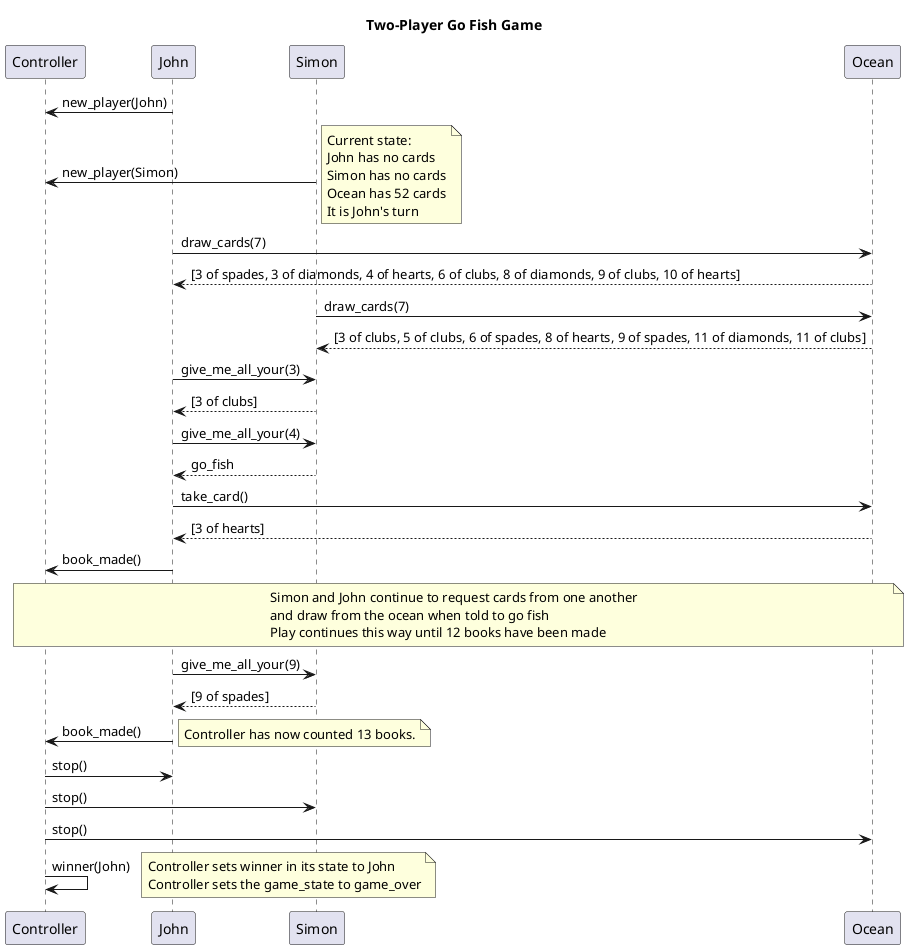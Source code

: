 @startuml Go Fish Game

title Two-Player Go Fish Game

participant Controller order 1
participant John order 2
participant Simon order 3
participant Ocean order 4

John -> Controller: new_player(John)
Simon -> Controller: new_player(Simon)

note right
Current state:
John has no cards
Simon has no cards
Ocean has 52 cards
It is John's turn
end note

John -> Ocean: draw_cards(7)
Ocean --> John: [3 of spades, 3 of diamonds, 4 of hearts, 6 of clubs, 8 of diamonds, 9 of clubs, 10 of hearts]
Simon -> Ocean: draw_cards(7)
Ocean --> Simon: [3 of clubs, 5 of clubs, 6 of spades, 8 of hearts, 9 of spades, 11 of diamonds, 11 of clubs]
John -> Simon: give_me_all_your(3)
Simon --> John: [3 of clubs]
John -> Simon: give_me_all_your(4)
Simon --> John: go_fish
John -> Ocean: take_card()
Ocean --> John: [3 of hearts]
John -> Controller: book_made()

note across
Simon and John continue to request cards from one another
and draw from the ocean when told to go fish
Play continues this way until 12 books have been made
end note

John -> Simon: give_me_all_your(9)
Simon --> John: [9 of spades]
John -> Controller: book_made()

note right
Controller has now counted 13 books.
end note

Controller -> John: stop()
Controller -> Simon: stop()
Controller -> Ocean: stop()
Controller -> Controller: winner(John)


note right
    Controller sets winner in its state to John
    Controller sets the game_state to game_over
end note


@enduml